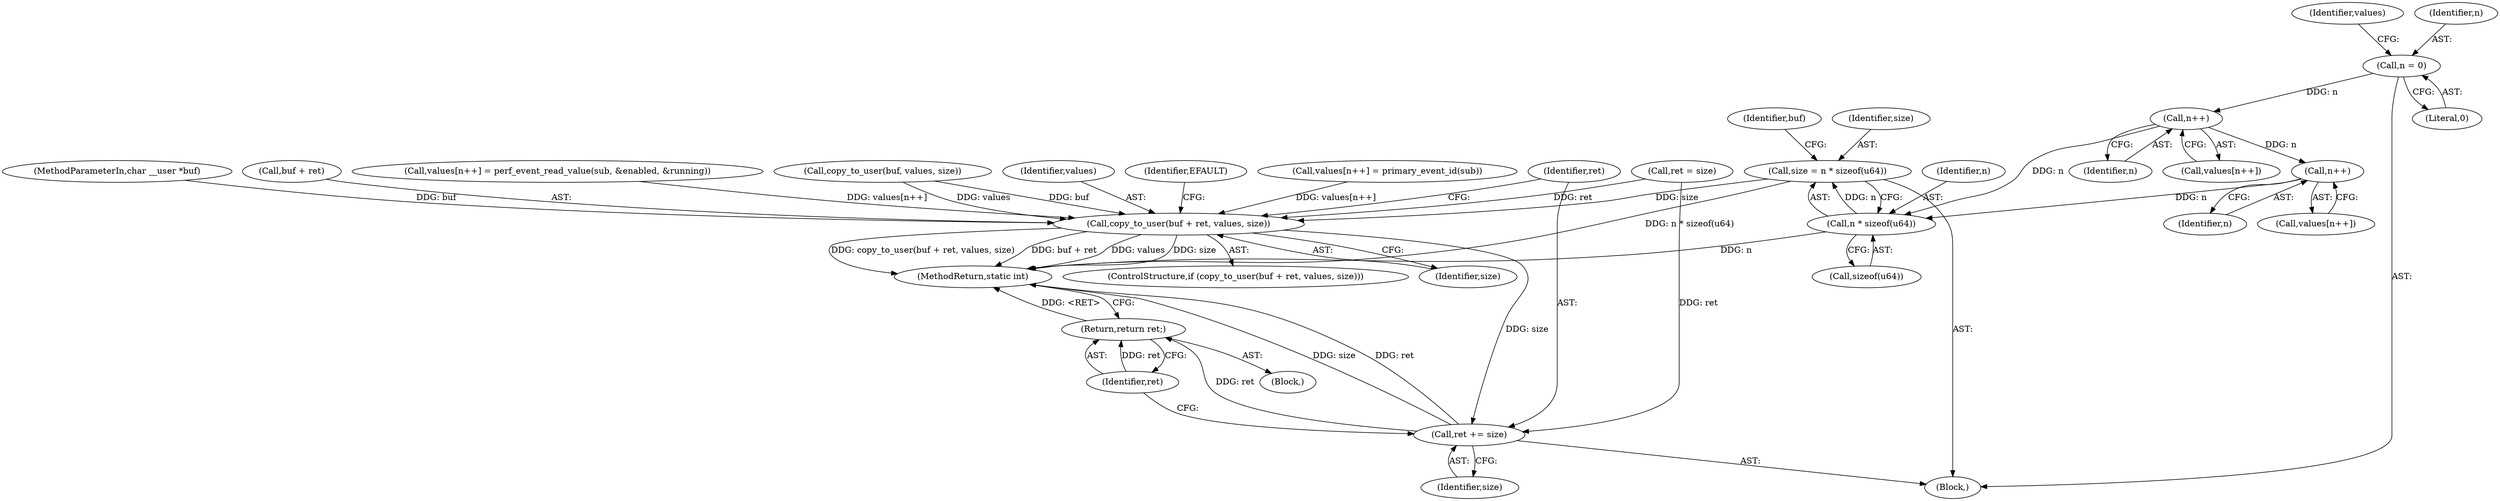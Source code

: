 digraph "0_linux_f63a8daa5812afef4f06c962351687e1ff9ccb2b_4@API" {
"1000234" [label="(Call,size = n * sizeof(u64))"];
"1000236" [label="(Call,n * sizeof(u64))"];
"1000215" [label="(Call,n++)"];
"1000209" [label="(Call,n = 0)"];
"1000230" [label="(Call,n++)"];
"1000241" [label="(Call,copy_to_user(buf + ret, values, size))"];
"1000251" [label="(Call,ret += size)"];
"1000254" [label="(Return,return ret;)"];
"1000256" [label="(MethodReturn,static int)"];
"1000242" [label="(Call,buf + ret)"];
"1000241" [label="(Call,copy_to_user(buf + ret, values, size))"];
"1000209" [label="(Call,n = 0)"];
"1000240" [label="(ControlStructure,if (copy_to_user(buf + ret, values, size)))"];
"1000235" [label="(Identifier,size)"];
"1000212" [label="(Call,values[n++] = perf_event_read_value(sub, &enabled, &running))"];
"1000236" [label="(Call,n * sizeof(u64))"];
"1000237" [label="(Identifier,n)"];
"1000234" [label="(Call,size = n * sizeof(u64))"];
"1000245" [label="(Identifier,values)"];
"1000250" [label="(Identifier,EFAULT)"];
"1000230" [label="(Call,n++)"];
"1000243" [label="(Identifier,buf)"];
"1000253" [label="(Identifier,size)"];
"1000198" [label="(Call,copy_to_user(buf, values, size))"];
"1000214" [label="(Identifier,values)"];
"1000252" [label="(Identifier,ret)"];
"1000255" [label="(Identifier,ret)"];
"1000227" [label="(Call,values[n++] = primary_event_id(sub))"];
"1000208" [label="(Block,)"];
"1000254" [label="(Return,return ret;)"];
"1000211" [label="(Literal,0)"];
"1000238" [label="(Call,sizeof(u64))"];
"1000231" [label="(Identifier,n)"];
"1000213" [label="(Call,values[n++])"];
"1000215" [label="(Call,n++)"];
"1000246" [label="(Identifier,size)"];
"1000251" [label="(Call,ret += size)"];
"1000216" [label="(Identifier,n)"];
"1000205" [label="(Call,ret = size)"];
"1000104" [label="(Block,)"];
"1000103" [label="(MethodParameterIn,char __user *buf)"];
"1000210" [label="(Identifier,n)"];
"1000228" [label="(Call,values[n++])"];
"1000234" -> "1000208"  [label="AST: "];
"1000234" -> "1000236"  [label="CFG: "];
"1000235" -> "1000234"  [label="AST: "];
"1000236" -> "1000234"  [label="AST: "];
"1000243" -> "1000234"  [label="CFG: "];
"1000234" -> "1000256"  [label="DDG: n * sizeof(u64)"];
"1000236" -> "1000234"  [label="DDG: n"];
"1000234" -> "1000241"  [label="DDG: size"];
"1000236" -> "1000238"  [label="CFG: "];
"1000237" -> "1000236"  [label="AST: "];
"1000238" -> "1000236"  [label="AST: "];
"1000236" -> "1000256"  [label="DDG: n"];
"1000215" -> "1000236"  [label="DDG: n"];
"1000230" -> "1000236"  [label="DDG: n"];
"1000215" -> "1000213"  [label="AST: "];
"1000215" -> "1000216"  [label="CFG: "];
"1000216" -> "1000215"  [label="AST: "];
"1000213" -> "1000215"  [label="CFG: "];
"1000209" -> "1000215"  [label="DDG: n"];
"1000215" -> "1000230"  [label="DDG: n"];
"1000209" -> "1000208"  [label="AST: "];
"1000209" -> "1000211"  [label="CFG: "];
"1000210" -> "1000209"  [label="AST: "];
"1000211" -> "1000209"  [label="AST: "];
"1000214" -> "1000209"  [label="CFG: "];
"1000230" -> "1000228"  [label="AST: "];
"1000230" -> "1000231"  [label="CFG: "];
"1000231" -> "1000230"  [label="AST: "];
"1000228" -> "1000230"  [label="CFG: "];
"1000241" -> "1000240"  [label="AST: "];
"1000241" -> "1000246"  [label="CFG: "];
"1000242" -> "1000241"  [label="AST: "];
"1000245" -> "1000241"  [label="AST: "];
"1000246" -> "1000241"  [label="AST: "];
"1000250" -> "1000241"  [label="CFG: "];
"1000252" -> "1000241"  [label="CFG: "];
"1000241" -> "1000256"  [label="DDG: buf + ret"];
"1000241" -> "1000256"  [label="DDG: values"];
"1000241" -> "1000256"  [label="DDG: size"];
"1000241" -> "1000256"  [label="DDG: copy_to_user(buf + ret, values, size)"];
"1000198" -> "1000241"  [label="DDG: buf"];
"1000198" -> "1000241"  [label="DDG: values"];
"1000103" -> "1000241"  [label="DDG: buf"];
"1000205" -> "1000241"  [label="DDG: ret"];
"1000227" -> "1000241"  [label="DDG: values[n++]"];
"1000212" -> "1000241"  [label="DDG: values[n++]"];
"1000241" -> "1000251"  [label="DDG: size"];
"1000251" -> "1000208"  [label="AST: "];
"1000251" -> "1000253"  [label="CFG: "];
"1000252" -> "1000251"  [label="AST: "];
"1000253" -> "1000251"  [label="AST: "];
"1000255" -> "1000251"  [label="CFG: "];
"1000251" -> "1000256"  [label="DDG: size"];
"1000251" -> "1000256"  [label="DDG: ret"];
"1000205" -> "1000251"  [label="DDG: ret"];
"1000251" -> "1000254"  [label="DDG: ret"];
"1000254" -> "1000104"  [label="AST: "];
"1000254" -> "1000255"  [label="CFG: "];
"1000255" -> "1000254"  [label="AST: "];
"1000256" -> "1000254"  [label="CFG: "];
"1000254" -> "1000256"  [label="DDG: <RET>"];
"1000255" -> "1000254"  [label="DDG: ret"];
}
